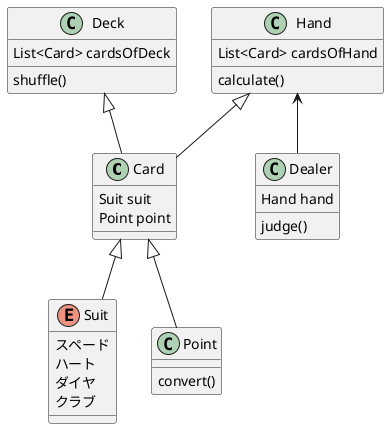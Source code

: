 @startuml

Card <|-- Suit
Card <|-- Point
Hand <|--Card
Deck <|-- Card
Hand <-- Dealer


enum Suit {
スペード
ハート
ダイヤ
クラブ
}

class Point {
convert()
}

class Card {
Suit suit
Point point
}

class Hand {
List<Card> cardsOfHand
calculate()
}

class Dealer {
Hand hand
judge()
}

class Deck {
List<Card> cardsOfDeck
shuffle()
}

@enduml